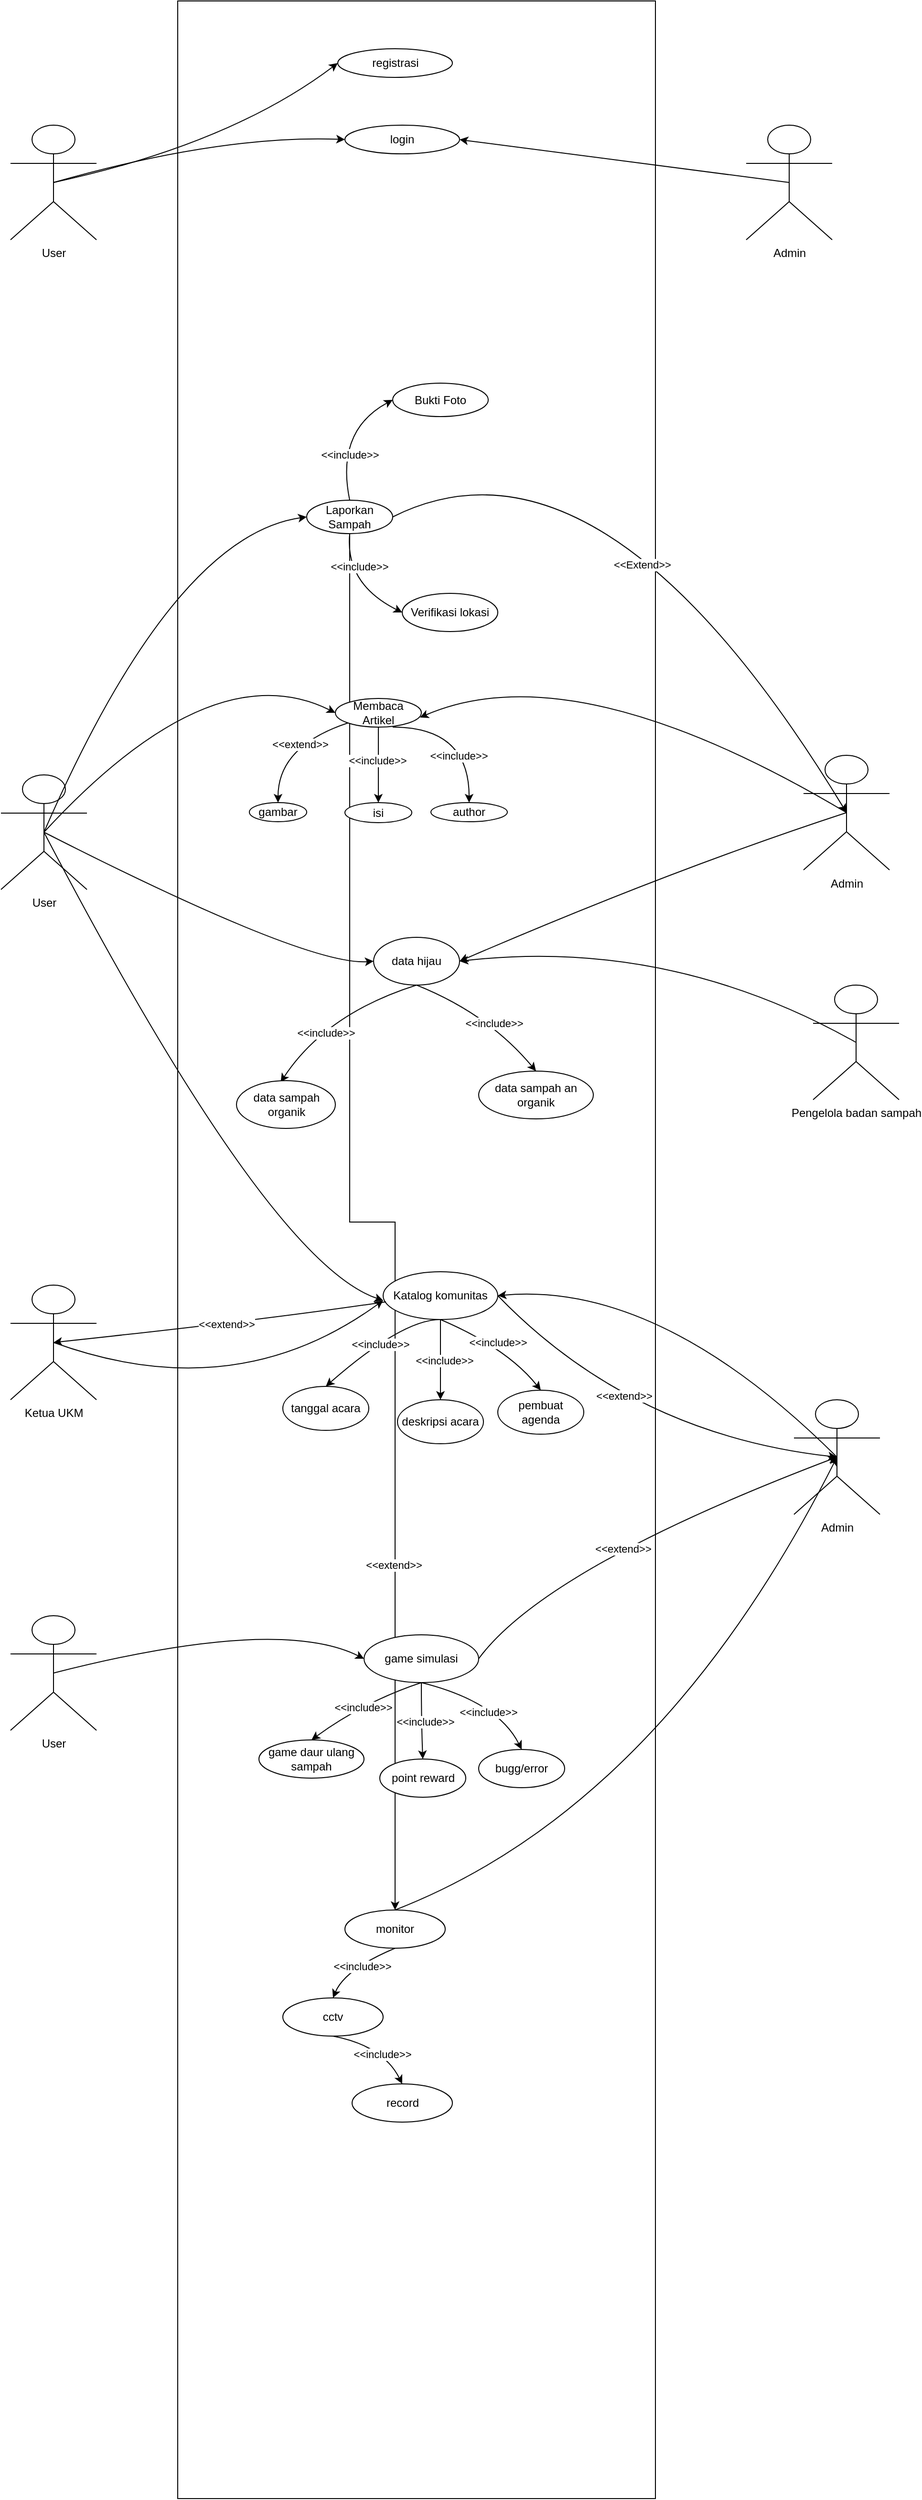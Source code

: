 <mxfile version="24.8.3">
  <diagram name="Halaman-1" id="OhTohT2GcI6ubDyXBxHM">
    <mxGraphModel dx="2225" dy="621" grid="1" gridSize="10" guides="1" tooltips="1" connect="1" arrows="1" fold="1" page="1" pageScale="1" pageWidth="827" pageHeight="1169" math="0" shadow="0">
      <root>
        <mxCell id="0" />
        <mxCell id="1" parent="0" />
        <mxCell id="fWE1IzaGamz4oVs6O4jJ-10" value="" style="rounded=0;whiteSpace=wrap;html=1;fillColor=none;" parent="1" vertex="1">
          <mxGeometry x="-625" y="300" width="500" height="2614" as="geometry" />
        </mxCell>
        <mxCell id="fWE1IzaGamz4oVs6O4jJ-11" value="User" style="shape=umlActor;verticalLabelPosition=bottom;verticalAlign=top;html=1;outlineConnect=0;" parent="1" vertex="1">
          <mxGeometry x="-810" y="1110" width="90" height="120" as="geometry" />
        </mxCell>
        <mxCell id="Qb-0AWlYgRk_CeKk7BJi-92" style="edgeStyle=orthogonalEdgeStyle;rounded=0;orthogonalLoop=1;jettySize=auto;html=1;exitX=0.5;exitY=1;exitDx=0;exitDy=0;entryX=0.5;entryY=0;entryDx=0;entryDy=0;" edge="1" parent="1" source="fWE1IzaGamz4oVs6O4jJ-13" target="Qb-0AWlYgRk_CeKk7BJi-85">
          <mxGeometry relative="1" as="geometry">
            <Array as="points">
              <mxPoint x="-445" y="1578" />
              <mxPoint x="-398" y="1578" />
            </Array>
          </mxGeometry>
        </mxCell>
        <mxCell id="Qb-0AWlYgRk_CeKk7BJi-93" value="&amp;lt;&amp;lt;extend&amp;gt;&amp;gt;" style="edgeLabel;html=1;align=center;verticalAlign=middle;resizable=0;points=[];" vertex="1" connectable="0" parent="Qb-0AWlYgRk_CeKk7BJi-92">
          <mxGeometry x="0.514" y="-2" relative="1" as="geometry">
            <mxPoint as="offset" />
          </mxGeometry>
        </mxCell>
        <mxCell id="fWE1IzaGamz4oVs6O4jJ-13" value="Laporkan Sampah" style="ellipse;whiteSpace=wrap;html=1;" parent="1" vertex="1">
          <mxGeometry x="-490" y="822.5" width="90" height="35" as="geometry" />
        </mxCell>
        <mxCell id="fWE1IzaGamz4oVs6O4jJ-14" value="Bukti Foto" style="ellipse;whiteSpace=wrap;html=1;" parent="1" vertex="1">
          <mxGeometry x="-400" y="700" width="100" height="35" as="geometry" />
        </mxCell>
        <mxCell id="fWE1IzaGamz4oVs6O4jJ-18" value="Admin" style="shape=umlActor;verticalLabelPosition=bottom;verticalAlign=top;html=1;outlineConnect=0;" parent="1" vertex="1">
          <mxGeometry x="30" y="1089.5" width="90" height="120" as="geometry" />
        </mxCell>
        <mxCell id="Qb-0AWlYgRk_CeKk7BJi-1" value="" style="curved=1;endArrow=classic;html=1;rounded=0;exitX=0.5;exitY=0;exitDx=0;exitDy=0;entryX=0;entryY=0.5;entryDx=0;entryDy=0;" edge="1" parent="1" source="fWE1IzaGamz4oVs6O4jJ-13" target="fWE1IzaGamz4oVs6O4jJ-14">
          <mxGeometry width="50" height="50" relative="1" as="geometry">
            <mxPoint x="-455" y="760" as="sourcePoint" />
            <mxPoint x="-405" y="710" as="targetPoint" />
            <Array as="points">
              <mxPoint x="-460" y="750" />
            </Array>
          </mxGeometry>
        </mxCell>
        <mxCell id="Qb-0AWlYgRk_CeKk7BJi-2" value="&amp;lt;&amp;lt;include&amp;gt;&amp;gt;" style="edgeLabel;html=1;align=center;verticalAlign=middle;resizable=0;points=[];" vertex="1" connectable="0" parent="Qb-0AWlYgRk_CeKk7BJi-1">
          <mxGeometry x="-0.346" y="-9" relative="1" as="geometry">
            <mxPoint as="offset" />
          </mxGeometry>
        </mxCell>
        <mxCell id="Qb-0AWlYgRk_CeKk7BJi-3" value="" style="curved=1;endArrow=classic;html=1;rounded=0;exitX=0.5;exitY=1;exitDx=0;exitDy=0;entryX=0;entryY=0.5;entryDx=0;entryDy=0;" edge="1" parent="1" source="fWE1IzaGamz4oVs6O4jJ-13" target="Qb-0AWlYgRk_CeKk7BJi-4">
          <mxGeometry width="50" height="50" relative="1" as="geometry">
            <mxPoint x="-400" y="1000" as="sourcePoint" />
            <mxPoint x="-350" y="950" as="targetPoint" />
            <Array as="points">
              <mxPoint x="-450" y="910" />
            </Array>
          </mxGeometry>
        </mxCell>
        <mxCell id="Qb-0AWlYgRk_CeKk7BJi-5" value="&amp;lt;&amp;lt;include&amp;gt;&amp;gt;" style="edgeLabel;html=1;align=center;verticalAlign=middle;resizable=0;points=[];" vertex="1" connectable="0" parent="Qb-0AWlYgRk_CeKk7BJi-3">
          <mxGeometry x="-0.45" y="13" relative="1" as="geometry">
            <mxPoint as="offset" />
          </mxGeometry>
        </mxCell>
        <mxCell id="Qb-0AWlYgRk_CeKk7BJi-4" value="Verifikasi lokasi" style="ellipse;whiteSpace=wrap;html=1;" vertex="1" parent="1">
          <mxGeometry x="-390" y="920" width="100" height="40" as="geometry" />
        </mxCell>
        <mxCell id="Qb-0AWlYgRk_CeKk7BJi-7" value="" style="curved=1;endArrow=classic;html=1;rounded=0;exitX=1;exitY=0.5;exitDx=0;exitDy=0;entryX=0.5;entryY=0.5;entryDx=0;entryDy=0;entryPerimeter=0;" edge="1" parent="1" source="fWE1IzaGamz4oVs6O4jJ-13" target="fWE1IzaGamz4oVs6O4jJ-18">
          <mxGeometry width="50" height="50" relative="1" as="geometry">
            <mxPoint x="-30" y="1120" as="sourcePoint" />
            <mxPoint x="20" y="1070" as="targetPoint" />
            <Array as="points">
              <mxPoint x="-180" y="730" />
            </Array>
          </mxGeometry>
        </mxCell>
        <mxCell id="Qb-0AWlYgRk_CeKk7BJi-8" value="&amp;lt;&amp;lt;Extend&amp;gt;&amp;gt;" style="edgeLabel;html=1;align=center;verticalAlign=middle;resizable=0;points=[];" vertex="1" connectable="0" parent="Qb-0AWlYgRk_CeKk7BJi-7">
          <mxGeometry x="0.091" y="-24" relative="1" as="geometry">
            <mxPoint x="-20" y="14" as="offset" />
          </mxGeometry>
        </mxCell>
        <mxCell id="Qb-0AWlYgRk_CeKk7BJi-9" value="" style="curved=1;endArrow=classic;html=1;rounded=0;entryX=0;entryY=0.5;entryDx=0;entryDy=0;exitX=0.5;exitY=0.5;exitDx=0;exitDy=0;exitPerimeter=0;" edge="1" parent="1" source="fWE1IzaGamz4oVs6O4jJ-11" target="Qb-0AWlYgRk_CeKk7BJi-10">
          <mxGeometry width="50" height="50" relative="1" as="geometry">
            <mxPoint x="-160" y="1130" as="sourcePoint" />
            <mxPoint x="-110" y="1080" as="targetPoint" />
            <Array as="points">
              <mxPoint x="-590" y="980" />
            </Array>
          </mxGeometry>
        </mxCell>
        <mxCell id="Qb-0AWlYgRk_CeKk7BJi-14" value="" style="edgeStyle=orthogonalEdgeStyle;rounded=0;orthogonalLoop=1;jettySize=auto;html=1;" edge="1" parent="1" source="Qb-0AWlYgRk_CeKk7BJi-10" target="Qb-0AWlYgRk_CeKk7BJi-13">
          <mxGeometry relative="1" as="geometry" />
        </mxCell>
        <mxCell id="Qb-0AWlYgRk_CeKk7BJi-15" value="&amp;lt;&amp;lt;include&amp;gt;&amp;gt;" style="edgeLabel;html=1;align=center;verticalAlign=middle;resizable=0;points=[];" vertex="1" connectable="0" parent="Qb-0AWlYgRk_CeKk7BJi-14">
          <mxGeometry x="-0.112" y="-1" relative="1" as="geometry">
            <mxPoint as="offset" />
          </mxGeometry>
        </mxCell>
        <mxCell id="Qb-0AWlYgRk_CeKk7BJi-10" value="Membaca Artikel" style="ellipse;whiteSpace=wrap;html=1;" vertex="1" parent="1">
          <mxGeometry x="-460" y="1030" width="90" height="30" as="geometry" />
        </mxCell>
        <mxCell id="Qb-0AWlYgRk_CeKk7BJi-12" value="" style="curved=1;endArrow=classic;html=1;rounded=0;exitX=0.5;exitY=0.5;exitDx=0;exitDy=0;exitPerimeter=0;entryX=0.984;entryY=0.663;entryDx=0;entryDy=0;entryPerimeter=0;" edge="1" parent="1" source="fWE1IzaGamz4oVs6O4jJ-18" target="Qb-0AWlYgRk_CeKk7BJi-10">
          <mxGeometry width="50" height="50" relative="1" as="geometry">
            <mxPoint x="-290" y="840" as="sourcePoint" />
            <mxPoint x="-240" y="790" as="targetPoint" />
            <Array as="points">
              <mxPoint x="-210" y="980" />
            </Array>
          </mxGeometry>
        </mxCell>
        <mxCell id="Qb-0AWlYgRk_CeKk7BJi-13" value="isi" style="ellipse;whiteSpace=wrap;html=1;" vertex="1" parent="1">
          <mxGeometry x="-450" y="1139" width="70" height="21" as="geometry" />
        </mxCell>
        <mxCell id="Qb-0AWlYgRk_CeKk7BJi-16" value="" style="curved=1;endArrow=classic;html=1;rounded=0;exitX=0.667;exitY=1;exitDx=0;exitDy=0;exitPerimeter=0;" edge="1" parent="1" source="Qb-0AWlYgRk_CeKk7BJi-10" target="Qb-0AWlYgRk_CeKk7BJi-17">
          <mxGeometry width="50" height="50" relative="1" as="geometry">
            <mxPoint x="-290" y="1050" as="sourcePoint" />
            <mxPoint x="-240" y="1000" as="targetPoint" />
            <Array as="points">
              <mxPoint x="-320" y="1060" />
            </Array>
          </mxGeometry>
        </mxCell>
        <mxCell id="Qb-0AWlYgRk_CeKk7BJi-18" value="&amp;lt;&amp;lt;include&amp;gt;&amp;gt;" style="edgeLabel;html=1;align=center;verticalAlign=middle;resizable=0;points=[];" vertex="1" connectable="0" parent="Qb-0AWlYgRk_CeKk7BJi-16">
          <mxGeometry x="0.383" y="-11" relative="1" as="geometry">
            <mxPoint as="offset" />
          </mxGeometry>
        </mxCell>
        <mxCell id="Qb-0AWlYgRk_CeKk7BJi-17" value="author" style="ellipse;whiteSpace=wrap;html=1;" vertex="1" parent="1">
          <mxGeometry x="-360" y="1139" width="80" height="20" as="geometry" />
        </mxCell>
        <mxCell id="Qb-0AWlYgRk_CeKk7BJi-19" value="gambar" style="ellipse;whiteSpace=wrap;html=1;" vertex="1" parent="1">
          <mxGeometry x="-550" y="1139" width="60" height="20" as="geometry" />
        </mxCell>
        <mxCell id="Qb-0AWlYgRk_CeKk7BJi-20" value="" style="curved=1;endArrow=classic;html=1;rounded=0;exitX=0;exitY=1;exitDx=0;exitDy=0;entryX=0.5;entryY=0;entryDx=0;entryDy=0;" edge="1" parent="1" source="Qb-0AWlYgRk_CeKk7BJi-10" target="Qb-0AWlYgRk_CeKk7BJi-19">
          <mxGeometry width="50" height="50" relative="1" as="geometry">
            <mxPoint x="-290" y="1050" as="sourcePoint" />
            <mxPoint x="-240" y="1000" as="targetPoint" />
            <Array as="points">
              <mxPoint x="-520" y="1080" />
            </Array>
          </mxGeometry>
        </mxCell>
        <mxCell id="Qb-0AWlYgRk_CeKk7BJi-21" value="&amp;lt;&amp;lt;extend&amp;gt;&amp;gt;" style="edgeLabel;html=1;align=center;verticalAlign=middle;resizable=0;points=[];" vertex="1" connectable="0" parent="Qb-0AWlYgRk_CeKk7BJi-20">
          <mxGeometry x="-0.199" y="5" relative="1" as="geometry">
            <mxPoint as="offset" />
          </mxGeometry>
        </mxCell>
        <mxCell id="Qb-0AWlYgRk_CeKk7BJi-22" value="" style="curved=1;endArrow=classic;html=1;rounded=0;exitX=0.5;exitY=0.5;exitDx=0;exitDy=0;exitPerimeter=0;entryX=0;entryY=0.5;entryDx=0;entryDy=0;" edge="1" parent="1" source="fWE1IzaGamz4oVs6O4jJ-11" target="fWE1IzaGamz4oVs6O4jJ-13">
          <mxGeometry width="50" height="50" relative="1" as="geometry">
            <mxPoint x="-300" y="960" as="sourcePoint" />
            <mxPoint x="-250" y="910" as="targetPoint" />
            <Array as="points">
              <mxPoint x="-630" y="860" />
            </Array>
          </mxGeometry>
        </mxCell>
        <mxCell id="Qb-0AWlYgRk_CeKk7BJi-23" value="data hijau" style="ellipse;whiteSpace=wrap;html=1;" vertex="1" parent="1">
          <mxGeometry x="-420" y="1280" width="90" height="50" as="geometry" />
        </mxCell>
        <mxCell id="Qb-0AWlYgRk_CeKk7BJi-24" value="" style="curved=1;endArrow=classic;html=1;rounded=0;exitX=0.5;exitY=0.5;exitDx=0;exitDy=0;exitPerimeter=0;entryX=0;entryY=0.5;entryDx=0;entryDy=0;" edge="1" parent="1" source="fWE1IzaGamz4oVs6O4jJ-11" target="Qb-0AWlYgRk_CeKk7BJi-23">
          <mxGeometry width="50" height="50" relative="1" as="geometry">
            <mxPoint x="-540" y="1310" as="sourcePoint" />
            <mxPoint x="-490" y="1260" as="targetPoint" />
            <Array as="points">
              <mxPoint x="-490" y="1310" />
            </Array>
          </mxGeometry>
        </mxCell>
        <mxCell id="Qb-0AWlYgRk_CeKk7BJi-25" value="" style="curved=1;endArrow=classic;html=1;rounded=0;exitX=0.5;exitY=0.5;exitDx=0;exitDy=0;exitPerimeter=0;entryX=1;entryY=0.5;entryDx=0;entryDy=0;" edge="1" parent="1" source="fWE1IzaGamz4oVs6O4jJ-18" target="Qb-0AWlYgRk_CeKk7BJi-23">
          <mxGeometry width="50" height="50" relative="1" as="geometry">
            <mxPoint x="-310" y="1247.5" as="sourcePoint" />
            <mxPoint x="15" y="1402.5" as="targetPoint" />
            <Array as="points">
              <mxPoint x="-110" y="1210" />
            </Array>
          </mxGeometry>
        </mxCell>
        <mxCell id="Qb-0AWlYgRk_CeKk7BJi-26" value="" style="curved=1;endArrow=classic;html=1;rounded=0;exitX=0.5;exitY=1;exitDx=0;exitDy=0;entryX=0.447;entryY=0.031;entryDx=0;entryDy=0;entryPerimeter=0;" edge="1" parent="1" source="Qb-0AWlYgRk_CeKk7BJi-23" target="Qb-0AWlYgRk_CeKk7BJi-27">
          <mxGeometry width="50" height="50" relative="1" as="geometry">
            <mxPoint x="-470" y="1430" as="sourcePoint" />
            <mxPoint x="-420" y="1380" as="targetPoint" />
            <Array as="points">
              <mxPoint x="-470" y="1360" />
            </Array>
          </mxGeometry>
        </mxCell>
        <mxCell id="Qb-0AWlYgRk_CeKk7BJi-33" value="&amp;lt;&amp;lt;include&amp;gt;&amp;gt;" style="edgeLabel;html=1;align=center;verticalAlign=middle;resizable=0;points=[];" vertex="1" connectable="0" parent="Qb-0AWlYgRk_CeKk7BJi-26">
          <mxGeometry x="0.1" y="4" relative="1" as="geometry">
            <mxPoint x="-2" y="16" as="offset" />
          </mxGeometry>
        </mxCell>
        <mxCell id="Qb-0AWlYgRk_CeKk7BJi-27" value="data sampah organik" style="ellipse;whiteSpace=wrap;html=1;" vertex="1" parent="1">
          <mxGeometry x="-563.5" y="1430" width="103.5" height="50" as="geometry" />
        </mxCell>
        <mxCell id="Qb-0AWlYgRk_CeKk7BJi-28" value="data sampah an organik" style="ellipse;whiteSpace=wrap;html=1;" vertex="1" parent="1">
          <mxGeometry x="-310" y="1420" width="120" height="50" as="geometry" />
        </mxCell>
        <mxCell id="Qb-0AWlYgRk_CeKk7BJi-29" value="" style="curved=1;endArrow=classic;html=1;rounded=0;exitX=0.5;exitY=1;exitDx=0;exitDy=0;entryX=0.5;entryY=0;entryDx=0;entryDy=0;" edge="1" parent="1" source="Qb-0AWlYgRk_CeKk7BJi-23" target="Qb-0AWlYgRk_CeKk7BJi-28">
          <mxGeometry width="50" height="50" relative="1" as="geometry">
            <mxPoint x="-403" y="1340" as="sourcePoint" />
            <mxPoint x="-498" y="1431" as="targetPoint" />
            <Array as="points">
              <mxPoint x="-300" y="1360" />
            </Array>
          </mxGeometry>
        </mxCell>
        <mxCell id="Qb-0AWlYgRk_CeKk7BJi-32" value="&amp;lt;&amp;lt;include&amp;gt;&amp;gt;" style="edgeLabel;html=1;align=center;verticalAlign=middle;resizable=0;points=[];" vertex="1" connectable="0" parent="Qb-0AWlYgRk_CeKk7BJi-29">
          <mxGeometry x="0.153" y="-2" relative="1" as="geometry">
            <mxPoint as="offset" />
          </mxGeometry>
        </mxCell>
        <mxCell id="Qb-0AWlYgRk_CeKk7BJi-36" value="Pengelola badan sampah" style="shape=umlActor;verticalLabelPosition=bottom;verticalAlign=top;html=1;outlineConnect=0;" vertex="1" parent="1">
          <mxGeometry x="40" y="1330" width="90" height="120" as="geometry" />
        </mxCell>
        <mxCell id="Qb-0AWlYgRk_CeKk7BJi-37" value="" style="curved=1;endArrow=classic;html=1;rounded=0;exitX=0.5;exitY=0.5;exitDx=0;exitDy=0;exitPerimeter=0;entryX=1;entryY=0.5;entryDx=0;entryDy=0;" edge="1" parent="1" source="Qb-0AWlYgRk_CeKk7BJi-36" target="Qb-0AWlYgRk_CeKk7BJi-23">
          <mxGeometry width="50" height="50" relative="1" as="geometry">
            <mxPoint x="85" y="1160" as="sourcePoint" />
            <mxPoint x="-368" y="1325" as="targetPoint" />
            <Array as="points">
              <mxPoint x="-110" y="1280" />
            </Array>
          </mxGeometry>
        </mxCell>
        <mxCell id="Qb-0AWlYgRk_CeKk7BJi-38" value="Katalog komunitas" style="ellipse;whiteSpace=wrap;html=1;" vertex="1" parent="1">
          <mxGeometry x="-410" y="1630" width="120" height="50" as="geometry" />
        </mxCell>
        <mxCell id="Qb-0AWlYgRk_CeKk7BJi-40" value="tanggal acara" style="ellipse;whiteSpace=wrap;html=1;" vertex="1" parent="1">
          <mxGeometry x="-515" y="1750" width="90" height="46" as="geometry" />
        </mxCell>
        <mxCell id="Qb-0AWlYgRk_CeKk7BJi-41" value="" style="curved=1;endArrow=classic;html=1;rounded=0;exitX=0.5;exitY=1;exitDx=0;exitDy=0;entryX=0.5;entryY=0;entryDx=0;entryDy=0;" edge="1" parent="1" source="Qb-0AWlYgRk_CeKk7BJi-38" target="Qb-0AWlYgRk_CeKk7BJi-40">
          <mxGeometry width="50" height="50" relative="1" as="geometry">
            <mxPoint x="-155" y="1798" as="sourcePoint" />
            <mxPoint x="-570" y="1713" as="targetPoint" />
            <Array as="points">
              <mxPoint x="-390" y="1680" />
            </Array>
          </mxGeometry>
        </mxCell>
        <mxCell id="Qb-0AWlYgRk_CeKk7BJi-43" value="&amp;lt;&amp;lt;include&amp;gt;&amp;gt;" style="edgeLabel;html=1;align=center;verticalAlign=middle;resizable=0;points=[];" vertex="1" connectable="0" parent="Qb-0AWlYgRk_CeKk7BJi-41">
          <mxGeometry x="0.027" y="4" relative="1" as="geometry">
            <mxPoint as="offset" />
          </mxGeometry>
        </mxCell>
        <mxCell id="Qb-0AWlYgRk_CeKk7BJi-42" value="deskripsi acara" style="ellipse;whiteSpace=wrap;html=1;" vertex="1" parent="1">
          <mxGeometry x="-395" y="1764" width="90" height="46" as="geometry" />
        </mxCell>
        <mxCell id="Qb-0AWlYgRk_CeKk7BJi-44" value="" style="curved=1;endArrow=classic;html=1;rounded=0;exitX=0.5;exitY=1;exitDx=0;exitDy=0;entryX=0.5;entryY=0;entryDx=0;entryDy=0;" edge="1" parent="1" source="Qb-0AWlYgRk_CeKk7BJi-38" target="Qb-0AWlYgRk_CeKk7BJi-42">
          <mxGeometry width="50" height="50" relative="1" as="geometry">
            <mxPoint x="-360" y="1690" as="sourcePoint" />
            <mxPoint x="-485" y="1750" as="targetPoint" />
            <Array as="points" />
          </mxGeometry>
        </mxCell>
        <mxCell id="Qb-0AWlYgRk_CeKk7BJi-45" value="&amp;lt;&amp;lt;include&amp;gt;&amp;gt;" style="edgeLabel;html=1;align=center;verticalAlign=middle;resizable=0;points=[];" vertex="1" connectable="0" parent="Qb-0AWlYgRk_CeKk7BJi-44">
          <mxGeometry x="0.027" y="4" relative="1" as="geometry">
            <mxPoint as="offset" />
          </mxGeometry>
        </mxCell>
        <mxCell id="Qb-0AWlYgRk_CeKk7BJi-48" value="Ketua UKM" style="shape=umlActor;verticalLabelPosition=bottom;verticalAlign=top;html=1;outlineConnect=0;" vertex="1" parent="1">
          <mxGeometry x="-800" y="1644" width="90" height="120" as="geometry" />
        </mxCell>
        <mxCell id="Qb-0AWlYgRk_CeKk7BJi-51" value="" style="curved=1;endArrow=classic;html=1;rounded=0;entryX=0.5;entryY=0.5;entryDx=0;entryDy=0;entryPerimeter=0;exitX=0.024;exitY=0.629;exitDx=0;exitDy=0;exitPerimeter=0;" edge="1" parent="1" source="Qb-0AWlYgRk_CeKk7BJi-38" target="Qb-0AWlYgRk_CeKk7BJi-48">
          <mxGeometry width="50" height="50" relative="1" as="geometry">
            <mxPoint x="-290" y="1850" as="sourcePoint" />
            <mxPoint x="-240" y="1800" as="targetPoint" />
            <Array as="points">
              <mxPoint x="-530" y="1680" />
            </Array>
          </mxGeometry>
        </mxCell>
        <mxCell id="Qb-0AWlYgRk_CeKk7BJi-52" value="&amp;lt;&amp;lt;extend&amp;gt;&amp;gt;" style="edgeLabel;html=1;align=center;verticalAlign=middle;resizable=0;points=[];" vertex="1" connectable="0" parent="Qb-0AWlYgRk_CeKk7BJi-51">
          <mxGeometry x="-0.038" relative="1" as="geometry">
            <mxPoint as="offset" />
          </mxGeometry>
        </mxCell>
        <mxCell id="Qb-0AWlYgRk_CeKk7BJi-54" value="" style="curved=1;endArrow=classic;html=1;rounded=0;exitX=0.5;exitY=0.5;exitDx=0;exitDy=0;exitPerimeter=0;" edge="1" parent="1" source="Qb-0AWlYgRk_CeKk7BJi-48">
          <mxGeometry width="50" height="50" relative="1" as="geometry">
            <mxPoint x="-442" y="1754" as="sourcePoint" />
            <mxPoint x="-410" y="1660" as="targetPoint" />
            <Array as="points">
              <mxPoint x="-565" y="1773" />
            </Array>
          </mxGeometry>
        </mxCell>
        <mxCell id="Qb-0AWlYgRk_CeKk7BJi-57" value="" style="curved=1;endArrow=classic;html=1;rounded=0;exitX=0.5;exitY=0.5;exitDx=0;exitDy=0;exitPerimeter=0;" edge="1" parent="1" source="fWE1IzaGamz4oVs6O4jJ-11">
          <mxGeometry width="50" height="50" relative="1" as="geometry">
            <mxPoint x="-745" y="1714" as="sourcePoint" />
            <mxPoint x="-410" y="1660" as="targetPoint" />
            <Array as="points">
              <mxPoint x="-530" y="1620" />
            </Array>
          </mxGeometry>
        </mxCell>
        <mxCell id="Qb-0AWlYgRk_CeKk7BJi-60" value="Admin" style="shape=umlActor;verticalLabelPosition=bottom;verticalAlign=top;html=1;outlineConnect=0;" vertex="1" parent="1">
          <mxGeometry x="20" y="1764" width="90" height="120" as="geometry" />
        </mxCell>
        <mxCell id="Qb-0AWlYgRk_CeKk7BJi-61" value="" style="curved=1;endArrow=classic;html=1;rounded=0;entryX=1;entryY=0.5;entryDx=0;entryDy=0;exitX=0.5;exitY=0.5;exitDx=0;exitDy=0;exitPerimeter=0;" edge="1" parent="1" source="Qb-0AWlYgRk_CeKk7BJi-60" target="Qb-0AWlYgRk_CeKk7BJi-38">
          <mxGeometry width="50" height="50" relative="1" as="geometry">
            <mxPoint x="-290" y="1796" as="sourcePoint" />
            <mxPoint x="-240" y="1746" as="targetPoint" />
            <Array as="points">
              <mxPoint x="-120" y="1640" />
            </Array>
          </mxGeometry>
        </mxCell>
        <mxCell id="Qb-0AWlYgRk_CeKk7BJi-62" value="" style="curved=1;endArrow=classic;html=1;rounded=0;entryX=0.5;entryY=0.5;entryDx=0;entryDy=0;exitX=1;exitY=0.5;exitDx=0;exitDy=0;entryPerimeter=0;" edge="1" parent="1" source="Qb-0AWlYgRk_CeKk7BJi-38" target="Qb-0AWlYgRk_CeKk7BJi-60">
          <mxGeometry width="50" height="50" relative="1" as="geometry">
            <mxPoint x="75" y="1834" as="sourcePoint" />
            <mxPoint x="-280" y="1665" as="targetPoint" />
            <Array as="points">
              <mxPoint x="-150" y="1800" />
            </Array>
          </mxGeometry>
        </mxCell>
        <mxCell id="Qb-0AWlYgRk_CeKk7BJi-63" value="&amp;lt;&amp;lt;extend&amp;gt;&amp;gt;" style="edgeLabel;html=1;align=center;verticalAlign=middle;resizable=0;points=[];" vertex="1" connectable="0" parent="Qb-0AWlYgRk_CeKk7BJi-62">
          <mxGeometry x="-0.199" y="22" relative="1" as="geometry">
            <mxPoint as="offset" />
          </mxGeometry>
        </mxCell>
        <mxCell id="Qb-0AWlYgRk_CeKk7BJi-64" value="User" style="shape=umlActor;verticalLabelPosition=bottom;verticalAlign=top;html=1;outlineConnect=0;" vertex="1" parent="1">
          <mxGeometry x="-800" y="1990" width="90" height="120" as="geometry" />
        </mxCell>
        <mxCell id="Qb-0AWlYgRk_CeKk7BJi-65" value="game simulasi" style="ellipse;whiteSpace=wrap;html=1;" vertex="1" parent="1">
          <mxGeometry x="-430" y="2010" width="120" height="50" as="geometry" />
        </mxCell>
        <mxCell id="Qb-0AWlYgRk_CeKk7BJi-66" value="pembuat agenda" style="ellipse;whiteSpace=wrap;html=1;" vertex="1" parent="1">
          <mxGeometry x="-290" y="1754" width="90" height="46" as="geometry" />
        </mxCell>
        <mxCell id="Qb-0AWlYgRk_CeKk7BJi-67" value="" style="curved=1;endArrow=classic;html=1;rounded=0;exitX=0.5;exitY=1;exitDx=0;exitDy=0;entryX=0.5;entryY=0;entryDx=0;entryDy=0;" edge="1" parent="1" source="Qb-0AWlYgRk_CeKk7BJi-38" target="Qb-0AWlYgRk_CeKk7BJi-66">
          <mxGeometry width="50" height="50" relative="1" as="geometry">
            <mxPoint x="-340" y="1690" as="sourcePoint" />
            <mxPoint x="-340" y="1774" as="targetPoint" />
            <Array as="points">
              <mxPoint x="-280" y="1710" />
            </Array>
          </mxGeometry>
        </mxCell>
        <mxCell id="Qb-0AWlYgRk_CeKk7BJi-68" value="&amp;lt;&amp;lt;include&amp;gt;&amp;gt;" style="edgeLabel;html=1;align=center;verticalAlign=middle;resizable=0;points=[];" vertex="1" connectable="0" parent="Qb-0AWlYgRk_CeKk7BJi-67">
          <mxGeometry x="0.027" y="4" relative="1" as="geometry">
            <mxPoint x="-4" y="1" as="offset" />
          </mxGeometry>
        </mxCell>
        <mxCell id="Qb-0AWlYgRk_CeKk7BJi-69" value="game daur ulang sampah" style="ellipse;whiteSpace=wrap;html=1;" vertex="1" parent="1">
          <mxGeometry x="-540" y="2120" width="110" height="40" as="geometry" />
        </mxCell>
        <mxCell id="Qb-0AWlYgRk_CeKk7BJi-70" value="bugg/error" style="ellipse;whiteSpace=wrap;html=1;" vertex="1" parent="1">
          <mxGeometry x="-310" y="2130" width="90" height="40" as="geometry" />
        </mxCell>
        <mxCell id="Qb-0AWlYgRk_CeKk7BJi-71" value="point reward" style="ellipse;whiteSpace=wrap;html=1;" vertex="1" parent="1">
          <mxGeometry x="-413.5" y="2140" width="90" height="40" as="geometry" />
        </mxCell>
        <mxCell id="Qb-0AWlYgRk_CeKk7BJi-74" value="" style="curved=1;endArrow=classic;html=1;rounded=0;exitX=0.5;exitY=1;exitDx=0;exitDy=0;entryX=0.5;entryY=0;entryDx=0;entryDy=0;" edge="1" parent="1" source="Qb-0AWlYgRk_CeKk7BJi-65" target="Qb-0AWlYgRk_CeKk7BJi-69">
          <mxGeometry width="50" height="50" relative="1" as="geometry">
            <mxPoint x="-385" y="2010" as="sourcePoint" />
            <mxPoint x="-505" y="2080" as="targetPoint" />
            <Array as="points">
              <mxPoint x="-430" y="2080" />
            </Array>
          </mxGeometry>
        </mxCell>
        <mxCell id="Qb-0AWlYgRk_CeKk7BJi-75" value="&amp;lt;&amp;lt;include&amp;gt;&amp;gt;" style="edgeLabel;html=1;align=center;verticalAlign=middle;resizable=0;points=[];" vertex="1" connectable="0" parent="Qb-0AWlYgRk_CeKk7BJi-74">
          <mxGeometry x="0.027" y="4" relative="1" as="geometry">
            <mxPoint as="offset" />
          </mxGeometry>
        </mxCell>
        <mxCell id="Qb-0AWlYgRk_CeKk7BJi-76" value="" style="curved=1;endArrow=classic;html=1;rounded=0;exitX=0.5;exitY=1;exitDx=0;exitDy=0;entryX=0.5;entryY=0;entryDx=0;entryDy=0;" edge="1" parent="1" source="Qb-0AWlYgRk_CeKk7BJi-65" target="Qb-0AWlYgRk_CeKk7BJi-71">
          <mxGeometry width="50" height="50" relative="1" as="geometry">
            <mxPoint x="-343" y="2080" as="sourcePoint" />
            <mxPoint x="-475" y="2130" as="targetPoint" />
            <Array as="points">
              <mxPoint x="-370" y="2100" />
            </Array>
          </mxGeometry>
        </mxCell>
        <mxCell id="Qb-0AWlYgRk_CeKk7BJi-77" value="&amp;lt;&amp;lt;include&amp;gt;&amp;gt;" style="edgeLabel;html=1;align=center;verticalAlign=middle;resizable=0;points=[];" vertex="1" connectable="0" parent="Qb-0AWlYgRk_CeKk7BJi-76">
          <mxGeometry x="0.027" y="4" relative="1" as="geometry">
            <mxPoint as="offset" />
          </mxGeometry>
        </mxCell>
        <mxCell id="Qb-0AWlYgRk_CeKk7BJi-78" value="" style="curved=1;endArrow=classic;html=1;rounded=0;exitX=0.5;exitY=1;exitDx=0;exitDy=0;entryX=0.5;entryY=0;entryDx=0;entryDy=0;" edge="1" parent="1" source="Qb-0AWlYgRk_CeKk7BJi-65" target="Qb-0AWlYgRk_CeKk7BJi-70">
          <mxGeometry width="50" height="50" relative="1" as="geometry">
            <mxPoint x="-343" y="2080" as="sourcePoint" />
            <mxPoint x="-358" y="2150" as="targetPoint" />
            <Array as="points">
              <mxPoint x="-290" y="2080" />
            </Array>
          </mxGeometry>
        </mxCell>
        <mxCell id="Qb-0AWlYgRk_CeKk7BJi-79" value="&amp;lt;&amp;lt;include&amp;gt;&amp;gt;" style="edgeLabel;html=1;align=center;verticalAlign=middle;resizable=0;points=[];" vertex="1" connectable="0" parent="Qb-0AWlYgRk_CeKk7BJi-78">
          <mxGeometry x="0.027" y="4" relative="1" as="geometry">
            <mxPoint y="17" as="offset" />
          </mxGeometry>
        </mxCell>
        <mxCell id="Qb-0AWlYgRk_CeKk7BJi-81" value="" style="curved=1;endArrow=classic;html=1;rounded=0;exitX=0.5;exitY=0.5;exitDx=0;exitDy=0;exitPerimeter=0;entryX=0;entryY=0.5;entryDx=0;entryDy=0;" edge="1" parent="1" source="Qb-0AWlYgRk_CeKk7BJi-64" target="Qb-0AWlYgRk_CeKk7BJi-65">
          <mxGeometry width="50" height="50" relative="1" as="geometry">
            <mxPoint x="-290" y="1940" as="sourcePoint" />
            <mxPoint x="-240" y="1890" as="targetPoint" />
            <Array as="points">
              <mxPoint x="-520" y="1990" />
            </Array>
          </mxGeometry>
        </mxCell>
        <mxCell id="Qb-0AWlYgRk_CeKk7BJi-83" value="" style="curved=1;endArrow=classic;html=1;rounded=0;exitX=1;exitY=0.5;exitDx=0;exitDy=0;entryX=0.5;entryY=0.5;entryDx=0;entryDy=0;entryPerimeter=0;" edge="1" parent="1" source="Qb-0AWlYgRk_CeKk7BJi-65" target="Qb-0AWlYgRk_CeKk7BJi-60">
          <mxGeometry width="50" height="50" relative="1" as="geometry">
            <mxPoint x="-290" y="1940" as="sourcePoint" />
            <mxPoint x="-240" y="1890" as="targetPoint" />
            <Array as="points">
              <mxPoint x="-240" y="1940" />
            </Array>
          </mxGeometry>
        </mxCell>
        <mxCell id="Qb-0AWlYgRk_CeKk7BJi-84" value="&amp;lt;&amp;lt;extend&amp;gt;&amp;gt;" style="edgeLabel;html=1;align=center;verticalAlign=middle;resizable=0;points=[];" vertex="1" connectable="0" parent="Qb-0AWlYgRk_CeKk7BJi-83">
          <mxGeometry x="0.026" y="-11" relative="1" as="geometry">
            <mxPoint x="-26" y="9" as="offset" />
          </mxGeometry>
        </mxCell>
        <mxCell id="Qb-0AWlYgRk_CeKk7BJi-85" value="monitor" style="ellipse;whiteSpace=wrap;html=1;" vertex="1" parent="1">
          <mxGeometry x="-450" y="2298" width="105" height="40" as="geometry" />
        </mxCell>
        <mxCell id="Qb-0AWlYgRk_CeKk7BJi-87" value="cctv" style="ellipse;whiteSpace=wrap;html=1;" vertex="1" parent="1">
          <mxGeometry x="-515" y="2390" width="105" height="40" as="geometry" />
        </mxCell>
        <mxCell id="Qb-0AWlYgRk_CeKk7BJi-89" value="" style="curved=1;endArrow=classic;html=1;rounded=0;exitX=0.5;exitY=1;exitDx=0;exitDy=0;entryX=0.5;entryY=0;entryDx=0;entryDy=0;" edge="1" parent="1" source="Qb-0AWlYgRk_CeKk7BJi-85" target="Qb-0AWlYgRk_CeKk7BJi-87">
          <mxGeometry width="50" height="50" relative="1" as="geometry">
            <mxPoint x="-310" y="2360" as="sourcePoint" />
            <mxPoint x="-260" y="2310" as="targetPoint" />
            <Array as="points">
              <mxPoint x="-450" y="2360" />
            </Array>
          </mxGeometry>
        </mxCell>
        <mxCell id="Qb-0AWlYgRk_CeKk7BJi-90" value="&amp;lt;&amp;lt;include&amp;gt;&amp;gt;" style="edgeLabel;html=1;align=center;verticalAlign=middle;resizable=0;points=[];" vertex="1" connectable="0" parent="Qb-0AWlYgRk_CeKk7BJi-89">
          <mxGeometry x="-0.113" y="4" relative="1" as="geometry">
            <mxPoint as="offset" />
          </mxGeometry>
        </mxCell>
        <mxCell id="Qb-0AWlYgRk_CeKk7BJi-91" value="" style="curved=1;endArrow=classic;html=1;rounded=0;exitX=0.5;exitY=0;exitDx=0;exitDy=0;entryX=0.5;entryY=0.5;entryDx=0;entryDy=0;entryPerimeter=0;" edge="1" parent="1" source="Qb-0AWlYgRk_CeKk7BJi-85" target="Qb-0AWlYgRk_CeKk7BJi-60">
          <mxGeometry width="50" height="50" relative="1" as="geometry">
            <mxPoint x="-330" y="2330" as="sourcePoint" />
            <mxPoint x="-280" y="2280" as="targetPoint" />
            <Array as="points">
              <mxPoint x="-120" y="2190" />
            </Array>
          </mxGeometry>
        </mxCell>
        <mxCell id="Qb-0AWlYgRk_CeKk7BJi-94" value="User" style="shape=umlActor;verticalLabelPosition=bottom;verticalAlign=top;html=1;outlineConnect=0;" vertex="1" parent="1">
          <mxGeometry x="-800" y="430" width="90" height="120" as="geometry" />
        </mxCell>
        <mxCell id="Qb-0AWlYgRk_CeKk7BJi-95" value="Admin" style="shape=umlActor;verticalLabelPosition=bottom;verticalAlign=top;html=1;outlineConnect=0;" vertex="1" parent="1">
          <mxGeometry x="-30" y="430" width="90" height="120" as="geometry" />
        </mxCell>
        <mxCell id="Qb-0AWlYgRk_CeKk7BJi-96" value="registrasi" style="ellipse;whiteSpace=wrap;html=1;" vertex="1" parent="1">
          <mxGeometry x="-457.5" y="350" width="120" height="30" as="geometry" />
        </mxCell>
        <mxCell id="Qb-0AWlYgRk_CeKk7BJi-97" value="login" style="ellipse;whiteSpace=wrap;html=1;" vertex="1" parent="1">
          <mxGeometry x="-450" y="430" width="120" height="30" as="geometry" />
        </mxCell>
        <mxCell id="Qb-0AWlYgRk_CeKk7BJi-99" value="" style="curved=1;endArrow=classic;html=1;rounded=0;exitX=0.5;exitY=0.5;exitDx=0;exitDy=0;exitPerimeter=0;entryX=0;entryY=0.5;entryDx=0;entryDy=0;" edge="1" parent="1" source="Qb-0AWlYgRk_CeKk7BJi-94" target="Qb-0AWlYgRk_CeKk7BJi-97">
          <mxGeometry width="50" height="50" relative="1" as="geometry">
            <mxPoint x="-370" y="460" as="sourcePoint" />
            <mxPoint x="-320" y="410" as="targetPoint" />
            <Array as="points">
              <mxPoint x="-580" y="440" />
            </Array>
          </mxGeometry>
        </mxCell>
        <mxCell id="Qb-0AWlYgRk_CeKk7BJi-100" value="" style="curved=1;endArrow=classic;html=1;rounded=0;exitX=0.5;exitY=0.5;exitDx=0;exitDy=0;exitPerimeter=0;entryX=1;entryY=0.5;entryDx=0;entryDy=0;" edge="1" parent="1" source="Qb-0AWlYgRk_CeKk7BJi-95" target="Qb-0AWlYgRk_CeKk7BJi-97">
          <mxGeometry width="50" height="50" relative="1" as="geometry">
            <mxPoint x="-472.5" y="500" as="sourcePoint" />
            <mxPoint x="-167.5" y="455" as="targetPoint" />
            <Array as="points">
              <mxPoint x="-297.5" y="450" />
            </Array>
          </mxGeometry>
        </mxCell>
        <mxCell id="Qb-0AWlYgRk_CeKk7BJi-101" value="" style="curved=1;endArrow=classic;html=1;rounded=0;exitX=0.5;exitY=0.5;exitDx=0;exitDy=0;exitPerimeter=0;entryX=0;entryY=0.5;entryDx=0;entryDy=0;" edge="1" parent="1" source="Qb-0AWlYgRk_CeKk7BJi-94" target="Qb-0AWlYgRk_CeKk7BJi-96">
          <mxGeometry width="50" height="50" relative="1" as="geometry">
            <mxPoint x="-745" y="500" as="sourcePoint" />
            <mxPoint x="-440" y="455" as="targetPoint" />
            <Array as="points">
              <mxPoint x="-570" y="450" />
            </Array>
          </mxGeometry>
        </mxCell>
        <mxCell id="Qb-0AWlYgRk_CeKk7BJi-102" value="record" style="ellipse;whiteSpace=wrap;html=1;" vertex="1" parent="1">
          <mxGeometry x="-442.5" y="2480" width="105" height="40" as="geometry" />
        </mxCell>
        <mxCell id="Qb-0AWlYgRk_CeKk7BJi-103" value="" style="curved=1;endArrow=classic;html=1;rounded=0;exitX=0.5;exitY=1;exitDx=0;exitDy=0;entryX=0.5;entryY=0;entryDx=0;entryDy=0;" edge="1" parent="1" source="Qb-0AWlYgRk_CeKk7BJi-87" target="Qb-0AWlYgRk_CeKk7BJi-102">
          <mxGeometry width="50" height="50" relative="1" as="geometry">
            <mxPoint x="-370" y="2570" as="sourcePoint" />
            <mxPoint x="-320" y="2520" as="targetPoint" />
            <Array as="points">
              <mxPoint x="-410" y="2440" />
            </Array>
          </mxGeometry>
        </mxCell>
        <mxCell id="Qb-0AWlYgRk_CeKk7BJi-104" value="&amp;lt;&amp;lt;include&amp;gt;&amp;gt;" style="edgeLabel;html=1;align=center;verticalAlign=middle;resizable=0;points=[];" vertex="1" connectable="0" parent="Qb-0AWlYgRk_CeKk7BJi-103">
          <mxGeometry x="0.229" y="-5" relative="1" as="geometry">
            <mxPoint as="offset" />
          </mxGeometry>
        </mxCell>
      </root>
    </mxGraphModel>
  </diagram>
</mxfile>
